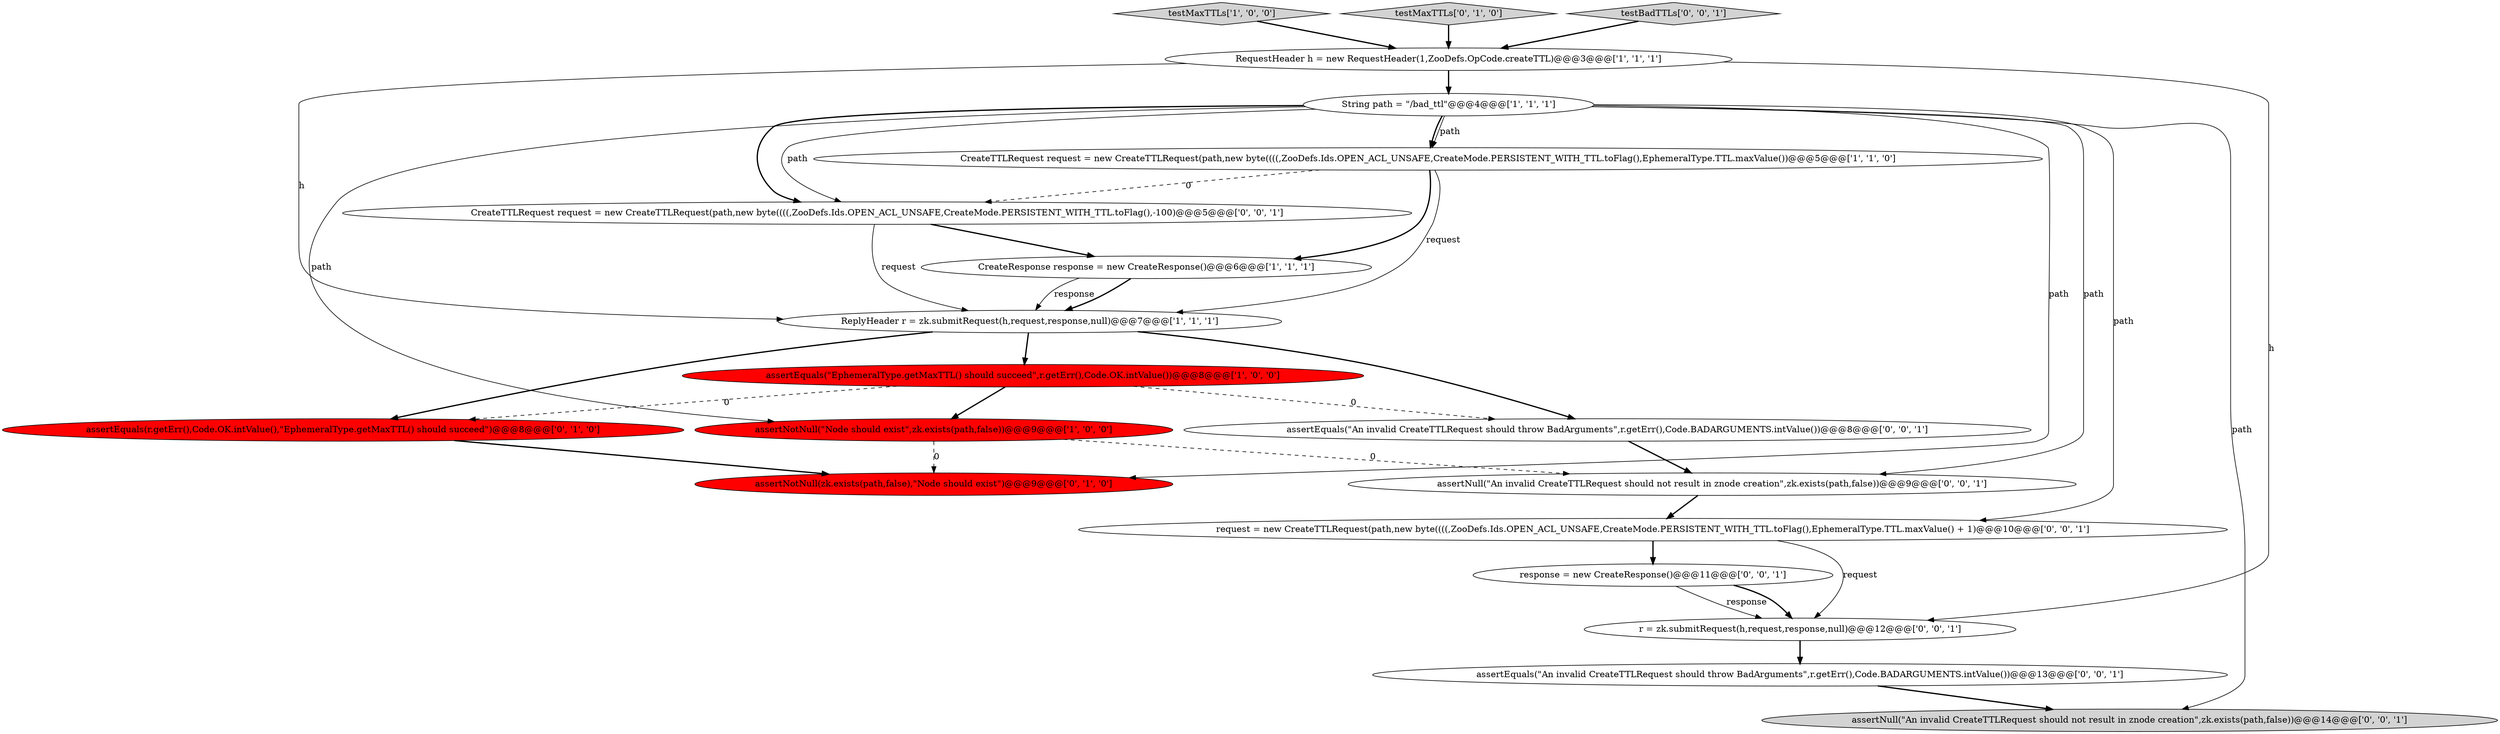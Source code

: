 digraph {
2 [style = filled, label = "testMaxTTLs['1', '0', '0']", fillcolor = lightgray, shape = diamond image = "AAA0AAABBB1BBB"];
15 [style = filled, label = "request = new CreateTTLRequest(path,new byte((((,ZooDefs.Ids.OPEN_ACL_UNSAFE,CreateMode.PERSISTENT_WITH_TTL.toFlag(),EphemeralType.TTL.maxValue() + 1)@@@10@@@['0', '0', '1']", fillcolor = white, shape = ellipse image = "AAA0AAABBB3BBB"];
6 [style = filled, label = "CreateResponse response = new CreateResponse()@@@6@@@['1', '1', '1']", fillcolor = white, shape = ellipse image = "AAA0AAABBB1BBB"];
17 [style = filled, label = "assertNull(\"An invalid CreateTTLRequest should not result in znode creation\",zk.exists(path,false))@@@9@@@['0', '0', '1']", fillcolor = white, shape = ellipse image = "AAA0AAABBB3BBB"];
7 [style = filled, label = "assertNotNull(\"Node should exist\",zk.exists(path,false))@@@9@@@['1', '0', '0']", fillcolor = red, shape = ellipse image = "AAA1AAABBB1BBB"];
11 [style = filled, label = "assertEquals(\"An invalid CreateTTLRequest should throw BadArguments\",r.getErr(),Code.BADARGUMENTS.intValue())@@@13@@@['0', '0', '1']", fillcolor = white, shape = ellipse image = "AAA0AAABBB3BBB"];
12 [style = filled, label = "CreateTTLRequest request = new CreateTTLRequest(path,new byte((((,ZooDefs.Ids.OPEN_ACL_UNSAFE,CreateMode.PERSISTENT_WITH_TTL.toFlag(),-100)@@@5@@@['0', '0', '1']", fillcolor = white, shape = ellipse image = "AAA0AAABBB3BBB"];
13 [style = filled, label = "assertNull(\"An invalid CreateTTLRequest should not result in znode creation\",zk.exists(path,false))@@@14@@@['0', '0', '1']", fillcolor = lightgray, shape = ellipse image = "AAA0AAABBB3BBB"];
5 [style = filled, label = "String path = \"/bad_ttl\"@@@4@@@['1', '1', '1']", fillcolor = white, shape = ellipse image = "AAA0AAABBB1BBB"];
19 [style = filled, label = "r = zk.submitRequest(h,request,response,null)@@@12@@@['0', '0', '1']", fillcolor = white, shape = ellipse image = "AAA0AAABBB3BBB"];
18 [style = filled, label = "assertEquals(\"An invalid CreateTTLRequest should throw BadArguments\",r.getErr(),Code.BADARGUMENTS.intValue())@@@8@@@['0', '0', '1']", fillcolor = white, shape = ellipse image = "AAA0AAABBB3BBB"];
1 [style = filled, label = "assertEquals(\"EphemeralType.getMaxTTL() should succeed\",r.getErr(),Code.OK.intValue())@@@8@@@['1', '0', '0']", fillcolor = red, shape = ellipse image = "AAA1AAABBB1BBB"];
4 [style = filled, label = "RequestHeader h = new RequestHeader(1,ZooDefs.OpCode.createTTL)@@@3@@@['1', '1', '1']", fillcolor = white, shape = ellipse image = "AAA0AAABBB1BBB"];
8 [style = filled, label = "testMaxTTLs['0', '1', '0']", fillcolor = lightgray, shape = diamond image = "AAA0AAABBB2BBB"];
14 [style = filled, label = "response = new CreateResponse()@@@11@@@['0', '0', '1']", fillcolor = white, shape = ellipse image = "AAA0AAABBB3BBB"];
9 [style = filled, label = "assertNotNull(zk.exists(path,false),\"Node should exist\")@@@9@@@['0', '1', '0']", fillcolor = red, shape = ellipse image = "AAA1AAABBB2BBB"];
10 [style = filled, label = "assertEquals(r.getErr(),Code.OK.intValue(),\"EphemeralType.getMaxTTL() should succeed\")@@@8@@@['0', '1', '0']", fillcolor = red, shape = ellipse image = "AAA1AAABBB2BBB"];
3 [style = filled, label = "CreateTTLRequest request = new CreateTTLRequest(path,new byte((((,ZooDefs.Ids.OPEN_ACL_UNSAFE,CreateMode.PERSISTENT_WITH_TTL.toFlag(),EphemeralType.TTL.maxValue())@@@5@@@['1', '1', '0']", fillcolor = white, shape = ellipse image = "AAA0AAABBB1BBB"];
0 [style = filled, label = "ReplyHeader r = zk.submitRequest(h,request,response,null)@@@7@@@['1', '1', '1']", fillcolor = white, shape = ellipse image = "AAA0AAABBB1BBB"];
16 [style = filled, label = "testBadTTLs['0', '0', '1']", fillcolor = lightgray, shape = diamond image = "AAA0AAABBB3BBB"];
5->3 [style = bold, label=""];
6->0 [style = solid, label="response"];
14->19 [style = solid, label="response"];
5->9 [style = solid, label="path"];
15->14 [style = bold, label=""];
15->19 [style = solid, label="request"];
5->13 [style = solid, label="path"];
7->17 [style = dashed, label="0"];
12->0 [style = solid, label="request"];
5->7 [style = solid, label="path"];
18->17 [style = bold, label=""];
3->6 [style = bold, label=""];
14->19 [style = bold, label=""];
19->11 [style = bold, label=""];
6->0 [style = bold, label=""];
1->18 [style = dashed, label="0"];
1->10 [style = dashed, label="0"];
4->0 [style = solid, label="h"];
12->6 [style = bold, label=""];
2->4 [style = bold, label=""];
1->7 [style = bold, label=""];
4->19 [style = solid, label="h"];
3->0 [style = solid, label="request"];
0->10 [style = bold, label=""];
5->15 [style = solid, label="path"];
3->12 [style = dashed, label="0"];
5->12 [style = bold, label=""];
7->9 [style = dashed, label="0"];
0->1 [style = bold, label=""];
11->13 [style = bold, label=""];
17->15 [style = bold, label=""];
0->18 [style = bold, label=""];
10->9 [style = bold, label=""];
5->17 [style = solid, label="path"];
8->4 [style = bold, label=""];
16->4 [style = bold, label=""];
5->3 [style = solid, label="path"];
4->5 [style = bold, label=""];
5->12 [style = solid, label="path"];
}
